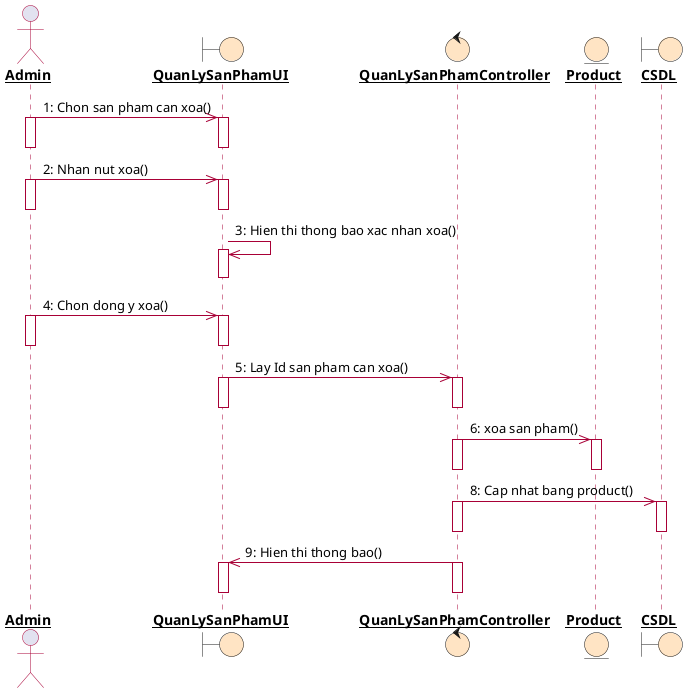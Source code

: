 @startuml

skinparam sequence {

LifeLineBorderColor #A80036

}


skinparam {
Participant underline
ArrowColor  #A80036

ActorBorderColor #A80036
ActorFontStyle bold


BoundaryFontStyle bold
BoundaryBackgroundColor #Bisque

ControlFontStyle bold
ControlBackgroundColor #Bisque

ControlFontStyle bold
ControlBackgroundColor #Bisque

EntityFontStyle bold
EntityBackgroundColor #Bisque
}


actor Admin 
boundary    QuanLySanPhamUI
control     QuanLySanPhamController
entity      Product
boundary    CSDL


Admin ->> QuanLySanPhamUI : 1: Chon san pham can xoa()
activate Admin
activate QuanLySanPhamUI
deactivate Admin
deactivate QuanLySanPhamUI

Admin ->> QuanLySanPhamUI : 2: Nhan nut xoa()
activate Admin
activate QuanLySanPhamUI
deactivate Admin
deactivate QuanLySanPhamUI

QuanLySanPhamUI ->> QuanLySanPhamUI  : 3: Hien thi thong bao xac nhan xoa()
activate QuanLySanPhamUI
deactivate QuanLySanPhamUI



Admin ->> QuanLySanPhamUI  : 4: Chon dong y xoa()
activate Admin
activate QuanLySanPhamUI
deactivate Admin
deactivate QuanLySanPhamUI

'Admin ->> QuanLySanPhamUI  : 5: Lay Id san pham can xoa()
'activate Admin
'activate QuanLySanPhamUI
'deactivate Admin
'deactivate QuanLySanPhamUI

QuanLySanPhamUI ->> QuanLySanPhamController  : 5: Lay Id san pham can xoa()
activate QuanLySanPhamUI
activate QuanLySanPhamController
deactivate QuanLySanPhamUI
deactivate QuanLySanPhamController

Product <<- QuanLySanPhamController : 6: xoa san pham()
activate QuanLySanPhamController
activate Product
deactivate QuanLySanPhamController
deactivate Product

QuanLySanPhamController ->> CSDL : 8: Cap nhat bang product()
activate QuanLySanPhamController
activate CSDL
deactivate QuanLySanPhamController
deactivate CSDL



QuanLySanPhamController ->> QuanLySanPhamUI : 9: Hien thi thong bao()
activate QuanLySanPhamController
activate QuanLySanPhamUI
deactivate QuanLySanPhamController
deactivate QuanLySanPhamUI



@enduml
